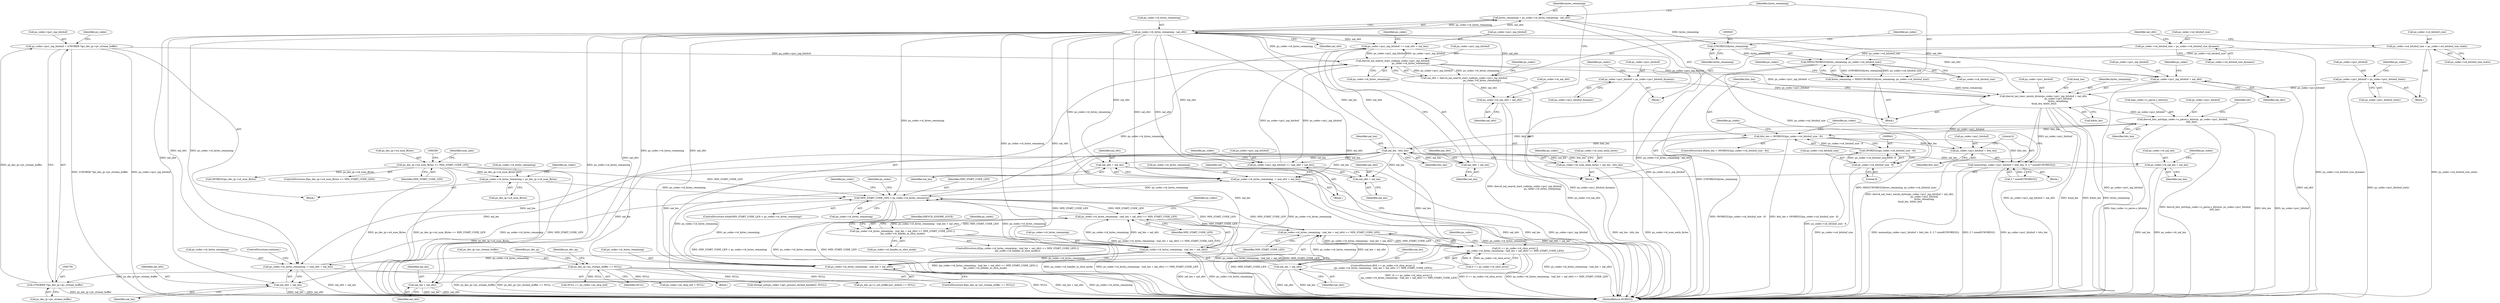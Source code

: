 digraph "0_Android_87fb7909c49e6a4510ba86ace1ffc83459c7e1b9@integer" {
"1000909" [label="(Call,bytes_remaining = ps_codec->i4_bytes_remaining - nal_ofst)"];
"1000911" [label="(Call,ps_codec->i4_bytes_remaining - nal_ofst)"];
"1000895" [label="(Call,ihevcd_nal_search_start_code(ps_codec->pu1_inp_bitsbuf,\n                                                ps_codec->i4_bytes_remaining))"];
"1000754" [label="(Call,ps_codec->pu1_inp_bitsbuf = (UWORD8 *)ps_dec_ip->pv_stream_buffer)"];
"1000758" [label="(Call,(UWORD8 *)ps_dec_ip->pv_stream_buffer)"];
"1000260" [label="(Call,ps_dec_ip->pv_stream_buffer == NULL)"];
"1001105" [label="(Call,ps_codec->pu1_inp_bitsbuf += (nal_ofst + nal_len))"];
"1000965" [label="(Call,nal_len - bits_len)"];
"1000940" [label="(Call,bits_len < (WORD32)(ps_codec->u4_bitsbuf_size - 8))"];
"1000973" [label="(Call,ihevcd_bits_init(&ps_codec->s_parse.s_bitstrm, ps_codec->pu1_bitsbuf,\n                         bits_len))"];
"1000925" [label="(Call,ihevcd_nal_remv_emuln_bytes(ps_codec->pu1_inp_bitsbuf + nal_ofst,\n                                        ps_codec->pu1_bitsbuf,\n                                        bytes_remaining,\n &nal_len, &bits_len))"];
"1000863" [label="(Call,ps_codec->pu1_bitsbuf = ps_codec->pu1_bitsbuf_dynamic)"];
"1000879" [label="(Call,ps_codec->pu1_bitsbuf = ps_codec->pu1_bitsbuf_static)"];
"1000916" [label="(Call,bytes_remaining = MIN((UWORD32)bytes_remaining, ps_codec->u4_bitsbuf_size))"];
"1000918" [label="(Call,MIN((UWORD32)bytes_remaining, ps_codec->u4_bitsbuf_size))"];
"1000919" [label="(Call,(UWORD32)bytes_remaining)"];
"1000909" [label="(Call,bytes_remaining = ps_codec->i4_bytes_remaining - nal_ofst)"];
"1000870" [label="(Call,ps_codec->u4_bitsbuf_size = ps_codec->u4_bitsbuf_size_dynamic)"];
"1000886" [label="(Call,ps_codec->u4_bitsbuf_size = ps_codec->u4_bitsbuf_size_static)"];
"1000942" [label="(Call,(WORD32)(ps_codec->u4_bitsbuf_size - 8))"];
"1000944" [label="(Call,ps_codec->u4_bitsbuf_size - 8)"];
"1001152" [label="(Call,ps_codec->pu1_inp_bitsbuf += (nal_ofst + nal_len))"];
"1000795" [label="(Call,MIN_START_CODE_LEN < ps_codec->i4_bytes_remaining)"];
"1000281" [label="(Call,ps_dec_ip->u4_num_Bytes <= MIN_START_CODE_LEN)"];
"1001142" [label="(Call,ps_codec->i4_bytes_remaining - (nal_len + nal_ofst) <= MIN_START_CODE_LEN)"];
"1001143" [label="(Call,ps_codec->i4_bytes_remaining - (nal_len + nal_ofst))"];
"1001010" [label="(Call,ps_codec->i4_bytes_remaining - (nal_len + nal_ofst))"];
"1001009" [label="(Call,ps_codec->i4_bytes_remaining - (nal_len + nal_ofst) <= MIN_START_CODE_LEN)"];
"1001112" [label="(Call,ps_codec->i4_bytes_remaining -= (nal_ofst + nal_len))"];
"1000747" [label="(Call,ps_codec->i4_bytes_remaining = ps_dec_ip->u4_num_Bytes)"];
"1001159" [label="(Call,ps_codec->i4_bytes_remaining -= (nal_ofst + nal_len))"];
"1000893" [label="(Call,nal_ofst = ihevcd_nal_search_start_code(ps_codec->pu1_inp_bitsbuf,\n                                                ps_codec->i4_bytes_remaining))"];
"1000950" [label="(Call,memset(ps_codec->pu1_bitsbuf + bits_len, 0, 2 * sizeof(UWORD32)))"];
"1000951" [label="(Call,ps_codec->pu1_bitsbuf + bits_len)"];
"1000961" [label="(Call,ps_codec->i4_num_emln_bytes = nal_len - bits_len)"];
"1000968" [label="(Call,ps_codec->i4_nal_len = nal_len)"];
"1000902" [label="(Call,ps_codec->i4_nal_ofst = nal_ofst)"];
"1000926" [label="(Call,ps_codec->pu1_inp_bitsbuf + nal_ofst)"];
"1001014" [label="(Call,nal_len + nal_ofst)"];
"1001109" [label="(Call,nal_ofst + nal_len)"];
"1001116" [label="(Call,nal_ofst + nal_len)"];
"1001136" [label="(Call,(0 == ps_codec->i4_slice_error) ||\n (ps_codec->i4_bytes_remaining - (nal_len + nal_ofst) <= MIN_START_CODE_LEN))"];
"1001147" [label="(Call,nal_len + nal_ofst)"];
"1001156" [label="(Call,nal_ofst + nal_len)"];
"1001163" [label="(Call,nal_ofst + nal_len)"];
"1001008" [label="(Call,(ps_codec->i4_bytes_remaining - (nal_len + nal_ofst) <= MIN_START_CODE_LEN) ||\n (ps_codec->i4_header_in_slice_mode))"];
"1000923" [label="(Identifier,ps_codec)"];
"1001142" [label="(Call,ps_codec->i4_bytes_remaining - (nal_len + nal_ofst) <= MIN_START_CODE_LEN)"];
"1000904" [label="(Identifier,ps_codec)"];
"1000264" [label="(Identifier,NULL)"];
"1000941" [label="(Identifier,bits_len)"];
"1000965" [label="(Call,nal_len - bits_len)"];
"1000325" [label="(Identifier,num_mbs)"];
"1001017" [label="(Identifier,MIN_START_CODE_LEN)"];
"1000756" [label="(Identifier,ps_codec)"];
"1000939" [label="(ControlStructure,if(bits_len < (WORD32)(ps_codec->u4_bitsbuf_size - 8)))"];
"1000972" [label="(Identifier,nal_len)"];
"1000895" [label="(Call,ihevcd_nal_search_start_code(ps_codec->pu1_inp_bitsbuf,\n                                                ps_codec->i4_bytes_remaining))"];
"1000970" [label="(Identifier,ps_codec)"];
"1000911" [label="(Call,ps_codec->i4_bytes_remaining - nal_ofst)"];
"1000758" [label="(Call,(UWORD8 *)ps_dec_ip->pv_stream_buffer)"];
"1000404" [label="(Call,ps_dec_ip->s_out_buffer.pu1_bufs[i] == NULL)"];
"1000934" [label="(Identifier,bytes_remaining)"];
"1000289" [label="(Call,(WORD32)ps_dec_ip->u4_num_Bytes)"];
"1001231" [label="(Identifier,ps_codec)"];
"1000907" [label="(Block,)"];
"1000916" [label="(Call,bytes_remaining = MIN((UWORD32)bytes_remaining, ps_codec->u4_bitsbuf_size))"];
"1000797" [label="(Call,ps_codec->i4_bytes_remaining)"];
"1000755" [label="(Call,ps_codec->pu1_inp_bitsbuf)"];
"1001011" [label="(Call,ps_codec->i4_bytes_remaining)"];
"1000931" [label="(Call,ps_codec->pu1_bitsbuf)"];
"1000906" [label="(Identifier,nal_ofst)"];
"1000285" [label="(Identifier,MIN_START_CODE_LEN)"];
"1001117" [label="(Identifier,nal_ofst)"];
"1000948" [label="(Literal,8)"];
"1000955" [label="(Identifier,bits_len)"];
"1001161" [label="(Identifier,ps_codec)"];
"1001087" [label="(Identifier,IHEVCD_IGNORE_SLICE)"];
"1000893" [label="(Call,nal_ofst = ihevcd_nal_search_start_code(ps_codec->pu1_inp_bitsbuf,\n                                                ps_codec->i4_bytes_remaining))"];
"1001109" [label="(Call,nal_ofst + nal_len)"];
"1000766" [label="(Identifier,ps_codec)"];
"1000966" [label="(Identifier,nal_len)"];
"1001105" [label="(Call,ps_codec->pu1_inp_bitsbuf += (nal_ofst + nal_len))"];
"1000883" [label="(Call,ps_codec->pu1_bitsbuf_static)"];
"1000912" [label="(Call,ps_codec->i4_bytes_remaining)"];
"1001136" [label="(Call,(0 == ps_codec->i4_slice_error) ||\n (ps_codec->i4_bytes_remaining - (nal_len + nal_ofst) <= MIN_START_CODE_LEN))"];
"1001010" [label="(Call,ps_codec->i4_bytes_remaining - (nal_len + nal_ofst))"];
"1001164" [label="(Identifier,nal_ofst)"];
"1000957" [label="(Call,2 * sizeof(UWORD32))"];
"1000796" [label="(Identifier,MIN_START_CODE_LEN)"];
"1000902" [label="(Call,ps_codec->i4_nal_ofst = nal_ofst)"];
"1000925" [label="(Call,ihevcd_nal_remv_emuln_bytes(ps_codec->pu1_inp_bitsbuf + nal_ofst,\n                                        ps_codec->pu1_bitsbuf,\n                                        bytes_remaining,\n &nal_len, &bits_len))"];
"1001149" [label="(Identifier,nal_ofst)"];
"1001019" [label="(Identifier,ps_codec)"];
"1000760" [label="(Call,ps_dec_ip->pv_stream_buffer)"];
"1001119" [label="(ControlStructure,continue;)"];
"1001137" [label="(Call,0 == ps_codec->i4_slice_error)"];
"1000983" [label="(Identifier,bits_len)"];
"1000794" [label="(ControlStructure,while(MIN_START_CODE_LEN < ps_codec->i4_bytes_remaining))"];
"1000864" [label="(Call,ps_codec->pu1_bitsbuf)"];
"1000748" [label="(Call,ps_codec->i4_bytes_remaining)"];
"1000973" [label="(Call,ihevcd_bits_init(&ps_codec->s_parse.s_bitstrm, ps_codec->pu1_bitsbuf,\n                         bits_len))"];
"1000879" [label="(Call,ps_codec->pu1_bitsbuf = ps_codec->pu1_bitsbuf_static)"];
"1001015" [label="(Identifier,nal_len)"];
"1001018" [label="(Call,ps_codec->i4_header_in_slice_mode)"];
"1000283" [label="(Identifier,ps_dec_ip)"];
"1000928" [label="(Identifier,ps_codec)"];
"1000952" [label="(Call,ps_codec->pu1_bitsbuf)"];
"1000949" [label="(Block,)"];
"1000867" [label="(Call,ps_codec->pu1_bitsbuf_dynamic)"];
"1001016" [label="(Identifier,nal_ofst)"];
"1000969" [label="(Call,ps_codec->i4_nal_len)"];
"1001148" [label="(Identifier,nal_len)"];
"1000280" [label="(ControlStructure,if(ps_dec_ip->u4_num_Bytes <= MIN_START_CODE_LEN))"];
"1000754" [label="(Call,ps_codec->pu1_inp_bitsbuf = (UWORD8 *)ps_dec_ip->pv_stream_buffer)"];
"1000961" [label="(Call,ps_codec->i4_num_emln_bytes = nal_len - bits_len)"];
"1000880" [label="(Call,ps_codec->pu1_bitsbuf)"];
"1001008" [label="(Call,(ps_codec->i4_bytes_remaining - (nal_len + nal_ofst) <= MIN_START_CODE_LEN) ||\n (ps_codec->i4_header_in_slice_mode))"];
"1001116" [label="(Call,nal_ofst + nal_len)"];
"1000963" [label="(Identifier,ps_codec)"];
"1000259" [label="(ControlStructure,if(ps_dec_ip->pv_stream_buffer == NULL))"];
"1000942" [label="(Call,(WORD32)(ps_codec->u4_bitsbuf_size - 8))"];
"1001165" [label="(Identifier,nal_len)"];
"1000890" [label="(Call,ps_codec->u4_bitsbuf_size_static)"];
"1000894" [label="(Identifier,nal_ofst)"];
"1001135" [label="(ControlStructure,if((0 == ps_codec->i4_slice_error) ||\n (ps_codec->i4_bytes_remaining - (nal_len + nal_ofst) <= MIN_START_CODE_LEN)))"];
"1000899" [label="(Call,ps_codec->i4_bytes_remaining)"];
"1001026" [label="(Identifier,ps_codec)"];
"1000682" [label="(Call,NULL == ps_codec->ps_disp_buf)"];
"1001157" [label="(Identifier,nal_ofst)"];
"1000962" [label="(Call,ps_codec->i4_num_emln_bytes)"];
"1001168" [label="(Identifier,ret)"];
"1000918" [label="(Call,MIN((UWORD32)bytes_remaining, ps_codec->u4_bitsbuf_size))"];
"1001143" [label="(Call,ps_codec->i4_bytes_remaining - (nal_len + nal_ofst))"];
"1000953" [label="(Identifier,ps_codec)"];
"1000795" [label="(Call,MIN_START_CODE_LEN < ps_codec->i4_bytes_remaining)"];
"1000985" [label="(Identifier,ret)"];
"1000282" [label="(Call,ps_dec_ip->u4_num_Bytes)"];
"1000968" [label="(Call,ps_codec->i4_nal_len = nal_len)"];
"1000944" [label="(Call,ps_codec->u4_bitsbuf_size - 8)"];
"1000967" [label="(Identifier,bits_len)"];
"1000751" [label="(Call,ps_dec_ip->u4_num_Bytes)"];
"1001111" [label="(Identifier,nal_len)"];
"1001114" [label="(Identifier,ps_codec)"];
"1000974" [label="(Call,&ps_codec->s_parse.s_bitstrm)"];
"1000935" [label="(Call,&nal_len)"];
"1000870" [label="(Call,ps_codec->u4_bitsbuf_size = ps_codec->u4_bitsbuf_size_dynamic)"];
"1000951" [label="(Call,ps_codec->pu1_bitsbuf + bits_len)"];
"1000281" [label="(Call,ps_dec_ip->u4_num_Bytes <= MIN_START_CODE_LEN)"];
"1001106" [label="(Call,ps_codec->pu1_inp_bitsbuf)"];
"1001009" [label="(Call,ps_codec->i4_bytes_remaining - (nal_len + nal_ofst) <= MIN_START_CODE_LEN)"];
"1001918" [label="(MethodReturn,WORD32)"];
"1001156" [label="(Call,nal_ofst + nal_len)"];
"1000888" [label="(Identifier,ps_codec)"];
"1001150" [label="(Identifier,MIN_START_CODE_LEN)"];
"1000260" [label="(Call,ps_dec_ip->pv_stream_buffer == NULL)"];
"1001113" [label="(Call,ps_codec->i4_bytes_remaining)"];
"1001158" [label="(Identifier,nal_len)"];
"1000930" [label="(Identifier,nal_ofst)"];
"1001014" [label="(Call,nal_len + nal_ofst)"];
"1000937" [label="(Call,&bits_len)"];
"1000956" [label="(Literal,0)"];
"1001110" [label="(Identifier,nal_ofst)"];
"1000977" [label="(Identifier,ps_codec)"];
"1001154" [label="(Identifier,ps_codec)"];
"1001089" [label="(Block,)"];
"1000862" [label="(Block,)"];
"1000145" [label="(Block,)"];
"1000886" [label="(Call,ps_codec->u4_bitsbuf_size = ps_codec->u4_bitsbuf_size_static)"];
"1000872" [label="(Identifier,ps_codec)"];
"1001163" [label="(Call,nal_ofst + nal_len)"];
"1000926" [label="(Call,ps_codec->pu1_inp_bitsbuf + nal_ofst)"];
"1000945" [label="(Call,ps_codec->u4_bitsbuf_size)"];
"1000871" [label="(Call,ps_codec->u4_bitsbuf_size)"];
"1001112" [label="(Call,ps_codec->i4_bytes_remaining -= (nal_ofst + nal_len))"];
"1000878" [label="(Block,)"];
"1000915" [label="(Identifier,nal_ofst)"];
"1000863" [label="(Call,ps_codec->pu1_bitsbuf = ps_codec->pu1_bitsbuf_dynamic)"];
"1000268" [label="(Identifier,ps_dec_op)"];
"1001007" [label="(ControlStructure,if((ps_codec->i4_bytes_remaining - (nal_len + nal_ofst) <= MIN_START_CODE_LEN) ||\n (ps_codec->i4_header_in_slice_mode)))"];
"1000874" [label="(Call,ps_codec->u4_bitsbuf_size_dynamic)"];
"1000919" [label="(Call,(UWORD32)bytes_remaining)"];
"1000921" [label="(Identifier,bytes_remaining)"];
"1000910" [label="(Identifier,bytes_remaining)"];
"1000800" [label="(Block,)"];
"1001159" [label="(Call,ps_codec->i4_bytes_remaining -= (nal_ofst + nal_len))"];
"1000940" [label="(Call,bits_len < (WORD32)(ps_codec->u4_bitsbuf_size - 8))"];
"1000780" [label="(Call,ps_codec->ps_disp_buf = NULL)"];
"1000887" [label="(Call,ps_codec->u4_bitsbuf_size)"];
"1001153" [label="(Call,ps_codec->pu1_inp_bitsbuf)"];
"1000980" [label="(Call,ps_codec->pu1_bitsbuf)"];
"1001144" [label="(Call,ps_codec->i4_bytes_remaining)"];
"1000917" [label="(Identifier,bytes_remaining)"];
"1000747" [label="(Call,ps_codec->i4_bytes_remaining = ps_dec_ip->u4_num_Bytes)"];
"1000806" [label="(Identifier,ps_codec)"];
"1001118" [label="(Identifier,nal_len)"];
"1001160" [label="(Call,ps_codec->i4_bytes_remaining)"];
"1001151" [label="(Block,)"];
"1000922" [label="(Call,ps_codec->u4_bitsbuf_size)"];
"1000932" [label="(Identifier,ps_codec)"];
"1000909" [label="(Call,bytes_remaining = ps_codec->i4_bytes_remaining - nal_ofst)"];
"1001147" [label="(Call,nal_len + nal_ofst)"];
"1000927" [label="(Call,ps_codec->pu1_inp_bitsbuf)"];
"1001152" [label="(Call,ps_codec->pu1_inp_bitsbuf += (nal_ofst + nal_len))"];
"1000903" [label="(Call,ps_codec->i4_nal_ofst)"];
"1000261" [label="(Call,ps_dec_ip->pv_stream_buffer)"];
"1000950" [label="(Call,memset(ps_codec->pu1_bitsbuf + bits_len, 0, 2 * sizeof(UWORD32)))"];
"1000896" [label="(Call,ps_codec->pu1_inp_bitsbuf)"];
"1001799" [label="(Call,ithread_join(ps_codec->apv_process_thread_handle[i], NULL))"];
"1000909" -> "1000907"  [label="AST: "];
"1000909" -> "1000911"  [label="CFG: "];
"1000910" -> "1000909"  [label="AST: "];
"1000911" -> "1000909"  [label="AST: "];
"1000917" -> "1000909"  [label="CFG: "];
"1000909" -> "1001918"  [label="DDG: ps_codec->i4_bytes_remaining - nal_ofst"];
"1000911" -> "1000909"  [label="DDG: ps_codec->i4_bytes_remaining"];
"1000911" -> "1000909"  [label="DDG: nal_ofst"];
"1000909" -> "1000919"  [label="DDG: bytes_remaining"];
"1000911" -> "1000915"  [label="CFG: "];
"1000912" -> "1000911"  [label="AST: "];
"1000915" -> "1000911"  [label="AST: "];
"1000911" -> "1001918"  [label="DDG: ps_codec->i4_bytes_remaining"];
"1000911" -> "1000795"  [label="DDG: ps_codec->i4_bytes_remaining"];
"1000895" -> "1000911"  [label="DDG: ps_codec->i4_bytes_remaining"];
"1000893" -> "1000911"  [label="DDG: nal_ofst"];
"1000911" -> "1000925"  [label="DDG: nal_ofst"];
"1000911" -> "1000926"  [label="DDG: nal_ofst"];
"1000911" -> "1001010"  [label="DDG: ps_codec->i4_bytes_remaining"];
"1000911" -> "1001010"  [label="DDG: nal_ofst"];
"1000911" -> "1001014"  [label="DDG: nal_ofst"];
"1000911" -> "1001105"  [label="DDG: nal_ofst"];
"1000911" -> "1001109"  [label="DDG: nal_ofst"];
"1000911" -> "1001112"  [label="DDG: nal_ofst"];
"1000911" -> "1001112"  [label="DDG: ps_codec->i4_bytes_remaining"];
"1000911" -> "1001116"  [label="DDG: nal_ofst"];
"1000911" -> "1001143"  [label="DDG: ps_codec->i4_bytes_remaining"];
"1000911" -> "1001143"  [label="DDG: nal_ofst"];
"1000911" -> "1001147"  [label="DDG: nal_ofst"];
"1000911" -> "1001152"  [label="DDG: nal_ofst"];
"1000911" -> "1001156"  [label="DDG: nal_ofst"];
"1000911" -> "1001159"  [label="DDG: nal_ofst"];
"1000911" -> "1001159"  [label="DDG: ps_codec->i4_bytes_remaining"];
"1000911" -> "1001163"  [label="DDG: nal_ofst"];
"1000895" -> "1000893"  [label="AST: "];
"1000895" -> "1000899"  [label="CFG: "];
"1000896" -> "1000895"  [label="AST: "];
"1000899" -> "1000895"  [label="AST: "];
"1000893" -> "1000895"  [label="CFG: "];
"1000895" -> "1000893"  [label="DDG: ps_codec->pu1_inp_bitsbuf"];
"1000895" -> "1000893"  [label="DDG: ps_codec->i4_bytes_remaining"];
"1000754" -> "1000895"  [label="DDG: ps_codec->pu1_inp_bitsbuf"];
"1001105" -> "1000895"  [label="DDG: ps_codec->pu1_inp_bitsbuf"];
"1001152" -> "1000895"  [label="DDG: ps_codec->pu1_inp_bitsbuf"];
"1000795" -> "1000895"  [label="DDG: ps_codec->i4_bytes_remaining"];
"1000895" -> "1000925"  [label="DDG: ps_codec->pu1_inp_bitsbuf"];
"1000895" -> "1000926"  [label="DDG: ps_codec->pu1_inp_bitsbuf"];
"1000895" -> "1001105"  [label="DDG: ps_codec->pu1_inp_bitsbuf"];
"1000895" -> "1001152"  [label="DDG: ps_codec->pu1_inp_bitsbuf"];
"1000754" -> "1000145"  [label="AST: "];
"1000754" -> "1000758"  [label="CFG: "];
"1000755" -> "1000754"  [label="AST: "];
"1000758" -> "1000754"  [label="AST: "];
"1000766" -> "1000754"  [label="CFG: "];
"1000754" -> "1001918"  [label="DDG: (UWORD8 *)ps_dec_ip->pv_stream_buffer"];
"1000754" -> "1001918"  [label="DDG: ps_codec->pu1_inp_bitsbuf"];
"1000758" -> "1000754"  [label="DDG: ps_dec_ip->pv_stream_buffer"];
"1000758" -> "1000760"  [label="CFG: "];
"1000759" -> "1000758"  [label="AST: "];
"1000760" -> "1000758"  [label="AST: "];
"1000758" -> "1001918"  [label="DDG: ps_dec_ip->pv_stream_buffer"];
"1000260" -> "1000758"  [label="DDG: ps_dec_ip->pv_stream_buffer"];
"1000260" -> "1000259"  [label="AST: "];
"1000260" -> "1000264"  [label="CFG: "];
"1000261" -> "1000260"  [label="AST: "];
"1000264" -> "1000260"  [label="AST: "];
"1000268" -> "1000260"  [label="CFG: "];
"1000283" -> "1000260"  [label="CFG: "];
"1000260" -> "1001918"  [label="DDG: ps_dec_ip->pv_stream_buffer == NULL"];
"1000260" -> "1001918"  [label="DDG: NULL"];
"1000260" -> "1001918"  [label="DDG: ps_dec_ip->pv_stream_buffer"];
"1000260" -> "1000404"  [label="DDG: NULL"];
"1000260" -> "1000682"  [label="DDG: NULL"];
"1000260" -> "1000780"  [label="DDG: NULL"];
"1000260" -> "1001799"  [label="DDG: NULL"];
"1001105" -> "1001089"  [label="AST: "];
"1001105" -> "1001109"  [label="CFG: "];
"1001106" -> "1001105"  [label="AST: "];
"1001109" -> "1001105"  [label="AST: "];
"1001114" -> "1001105"  [label="CFG: "];
"1001105" -> "1001918"  [label="DDG: ps_codec->pu1_inp_bitsbuf"];
"1000965" -> "1001105"  [label="DDG: nal_len"];
"1000965" -> "1000961"  [label="AST: "];
"1000965" -> "1000967"  [label="CFG: "];
"1000966" -> "1000965"  [label="AST: "];
"1000967" -> "1000965"  [label="AST: "];
"1000961" -> "1000965"  [label="CFG: "];
"1000965" -> "1000961"  [label="DDG: nal_len"];
"1000965" -> "1000961"  [label="DDG: bits_len"];
"1000940" -> "1000965"  [label="DDG: bits_len"];
"1000965" -> "1000968"  [label="DDG: nal_len"];
"1000965" -> "1000973"  [label="DDG: bits_len"];
"1000965" -> "1001010"  [label="DDG: nal_len"];
"1000965" -> "1001014"  [label="DDG: nal_len"];
"1000965" -> "1001109"  [label="DDG: nal_len"];
"1000965" -> "1001112"  [label="DDG: nal_len"];
"1000965" -> "1001116"  [label="DDG: nal_len"];
"1000965" -> "1001143"  [label="DDG: nal_len"];
"1000965" -> "1001147"  [label="DDG: nal_len"];
"1000965" -> "1001152"  [label="DDG: nal_len"];
"1000965" -> "1001156"  [label="DDG: nal_len"];
"1000965" -> "1001159"  [label="DDG: nal_len"];
"1000965" -> "1001163"  [label="DDG: nal_len"];
"1000940" -> "1000939"  [label="AST: "];
"1000940" -> "1000942"  [label="CFG: "];
"1000941" -> "1000940"  [label="AST: "];
"1000942" -> "1000940"  [label="AST: "];
"1000953" -> "1000940"  [label="CFG: "];
"1000963" -> "1000940"  [label="CFG: "];
"1000940" -> "1001918"  [label="DDG: (WORD32)(ps_codec->u4_bitsbuf_size - 8)"];
"1000940" -> "1001918"  [label="DDG: bits_len < (WORD32)(ps_codec->u4_bitsbuf_size - 8)"];
"1000973" -> "1000940"  [label="DDG: bits_len"];
"1000942" -> "1000940"  [label="DDG: ps_codec->u4_bitsbuf_size - 8"];
"1000940" -> "1000950"  [label="DDG: bits_len"];
"1000940" -> "1000951"  [label="DDG: bits_len"];
"1000973" -> "1000800"  [label="AST: "];
"1000973" -> "1000983"  [label="CFG: "];
"1000974" -> "1000973"  [label="AST: "];
"1000980" -> "1000973"  [label="AST: "];
"1000983" -> "1000973"  [label="AST: "];
"1000985" -> "1000973"  [label="CFG: "];
"1000973" -> "1001918"  [label="DDG: &ps_codec->s_parse.s_bitstrm"];
"1000973" -> "1001918"  [label="DDG: ihevcd_bits_init(&ps_codec->s_parse.s_bitstrm, ps_codec->pu1_bitsbuf,\n                         bits_len)"];
"1000973" -> "1001918"  [label="DDG: bits_len"];
"1000973" -> "1001918"  [label="DDG: ps_codec->pu1_bitsbuf"];
"1000925" -> "1000973"  [label="DDG: ps_codec->pu1_bitsbuf"];
"1000925" -> "1000907"  [label="AST: "];
"1000925" -> "1000937"  [label="CFG: "];
"1000926" -> "1000925"  [label="AST: "];
"1000931" -> "1000925"  [label="AST: "];
"1000934" -> "1000925"  [label="AST: "];
"1000935" -> "1000925"  [label="AST: "];
"1000937" -> "1000925"  [label="AST: "];
"1000941" -> "1000925"  [label="CFG: "];
"1000925" -> "1001918"  [label="DDG: ps_codec->pu1_inp_bitsbuf + nal_ofst"];
"1000925" -> "1001918"  [label="DDG: &nal_len"];
"1000925" -> "1001918"  [label="DDG: &bits_len"];
"1000925" -> "1001918"  [label="DDG: bytes_remaining"];
"1000925" -> "1001918"  [label="DDG: ihevcd_nal_remv_emuln_bytes(ps_codec->pu1_inp_bitsbuf + nal_ofst,\n                                        ps_codec->pu1_bitsbuf,\n                                        bytes_remaining,\n &nal_len, &bits_len)"];
"1000863" -> "1000925"  [label="DDG: ps_codec->pu1_bitsbuf"];
"1000879" -> "1000925"  [label="DDG: ps_codec->pu1_bitsbuf"];
"1000916" -> "1000925"  [label="DDG: bytes_remaining"];
"1000925" -> "1000950"  [label="DDG: ps_codec->pu1_bitsbuf"];
"1000925" -> "1000951"  [label="DDG: ps_codec->pu1_bitsbuf"];
"1000863" -> "1000862"  [label="AST: "];
"1000863" -> "1000867"  [label="CFG: "];
"1000864" -> "1000863"  [label="AST: "];
"1000867" -> "1000863"  [label="AST: "];
"1000872" -> "1000863"  [label="CFG: "];
"1000863" -> "1001918"  [label="DDG: ps_codec->pu1_bitsbuf_dynamic"];
"1000879" -> "1000878"  [label="AST: "];
"1000879" -> "1000883"  [label="CFG: "];
"1000880" -> "1000879"  [label="AST: "];
"1000883" -> "1000879"  [label="AST: "];
"1000888" -> "1000879"  [label="CFG: "];
"1000879" -> "1001918"  [label="DDG: ps_codec->pu1_bitsbuf_static"];
"1000916" -> "1000907"  [label="AST: "];
"1000916" -> "1000918"  [label="CFG: "];
"1000917" -> "1000916"  [label="AST: "];
"1000918" -> "1000916"  [label="AST: "];
"1000928" -> "1000916"  [label="CFG: "];
"1000916" -> "1001918"  [label="DDG: MIN((UWORD32)bytes_remaining, ps_codec->u4_bitsbuf_size)"];
"1000918" -> "1000916"  [label="DDG: (UWORD32)bytes_remaining"];
"1000918" -> "1000916"  [label="DDG: ps_codec->u4_bitsbuf_size"];
"1000918" -> "1000922"  [label="CFG: "];
"1000919" -> "1000918"  [label="AST: "];
"1000922" -> "1000918"  [label="AST: "];
"1000918" -> "1001918"  [label="DDG: (UWORD32)bytes_remaining"];
"1000919" -> "1000918"  [label="DDG: bytes_remaining"];
"1000870" -> "1000918"  [label="DDG: ps_codec->u4_bitsbuf_size"];
"1000886" -> "1000918"  [label="DDG: ps_codec->u4_bitsbuf_size"];
"1000918" -> "1000944"  [label="DDG: ps_codec->u4_bitsbuf_size"];
"1000919" -> "1000921"  [label="CFG: "];
"1000920" -> "1000919"  [label="AST: "];
"1000921" -> "1000919"  [label="AST: "];
"1000923" -> "1000919"  [label="CFG: "];
"1000870" -> "1000862"  [label="AST: "];
"1000870" -> "1000874"  [label="CFG: "];
"1000871" -> "1000870"  [label="AST: "];
"1000874" -> "1000870"  [label="AST: "];
"1000894" -> "1000870"  [label="CFG: "];
"1000870" -> "1001918"  [label="DDG: ps_codec->u4_bitsbuf_size_dynamic"];
"1000886" -> "1000878"  [label="AST: "];
"1000886" -> "1000890"  [label="CFG: "];
"1000887" -> "1000886"  [label="AST: "];
"1000890" -> "1000886"  [label="AST: "];
"1000894" -> "1000886"  [label="CFG: "];
"1000886" -> "1001918"  [label="DDG: ps_codec->u4_bitsbuf_size_static"];
"1000942" -> "1000944"  [label="CFG: "];
"1000943" -> "1000942"  [label="AST: "];
"1000944" -> "1000942"  [label="AST: "];
"1000942" -> "1001918"  [label="DDG: ps_codec->u4_bitsbuf_size - 8"];
"1000944" -> "1000942"  [label="DDG: ps_codec->u4_bitsbuf_size"];
"1000944" -> "1000942"  [label="DDG: 8"];
"1000944" -> "1000948"  [label="CFG: "];
"1000945" -> "1000944"  [label="AST: "];
"1000948" -> "1000944"  [label="AST: "];
"1000944" -> "1001918"  [label="DDG: ps_codec->u4_bitsbuf_size"];
"1001152" -> "1001151"  [label="AST: "];
"1001152" -> "1001156"  [label="CFG: "];
"1001153" -> "1001152"  [label="AST: "];
"1001156" -> "1001152"  [label="AST: "];
"1001161" -> "1001152"  [label="CFG: "];
"1001152" -> "1001918"  [label="DDG: ps_codec->pu1_inp_bitsbuf"];
"1000795" -> "1000794"  [label="AST: "];
"1000795" -> "1000797"  [label="CFG: "];
"1000796" -> "1000795"  [label="AST: "];
"1000797" -> "1000795"  [label="AST: "];
"1000806" -> "1000795"  [label="CFG: "];
"1001231" -> "1000795"  [label="CFG: "];
"1000795" -> "1001918"  [label="DDG: MIN_START_CODE_LEN"];
"1000795" -> "1001918"  [label="DDG: MIN_START_CODE_LEN < ps_codec->i4_bytes_remaining"];
"1000795" -> "1001918"  [label="DDG: ps_codec->i4_bytes_remaining"];
"1000281" -> "1000795"  [label="DDG: MIN_START_CODE_LEN"];
"1001142" -> "1000795"  [label="DDG: MIN_START_CODE_LEN"];
"1001009" -> "1000795"  [label="DDG: MIN_START_CODE_LEN"];
"1001112" -> "1000795"  [label="DDG: ps_codec->i4_bytes_remaining"];
"1000747" -> "1000795"  [label="DDG: ps_codec->i4_bytes_remaining"];
"1001159" -> "1000795"  [label="DDG: ps_codec->i4_bytes_remaining"];
"1001010" -> "1000795"  [label="DDG: ps_codec->i4_bytes_remaining"];
"1001143" -> "1000795"  [label="DDG: ps_codec->i4_bytes_remaining"];
"1000795" -> "1001009"  [label="DDG: MIN_START_CODE_LEN"];
"1000795" -> "1001142"  [label="DDG: MIN_START_CODE_LEN"];
"1000281" -> "1000280"  [label="AST: "];
"1000281" -> "1000285"  [label="CFG: "];
"1000282" -> "1000281"  [label="AST: "];
"1000285" -> "1000281"  [label="AST: "];
"1000290" -> "1000281"  [label="CFG: "];
"1000325" -> "1000281"  [label="CFG: "];
"1000281" -> "1001918"  [label="DDG: MIN_START_CODE_LEN"];
"1000281" -> "1001918"  [label="DDG: ps_dec_ip->u4_num_Bytes"];
"1000281" -> "1001918"  [label="DDG: ps_dec_ip->u4_num_Bytes <= MIN_START_CODE_LEN"];
"1000281" -> "1000289"  [label="DDG: ps_dec_ip->u4_num_Bytes"];
"1000281" -> "1000747"  [label="DDG: ps_dec_ip->u4_num_Bytes"];
"1001142" -> "1001136"  [label="AST: "];
"1001142" -> "1001150"  [label="CFG: "];
"1001143" -> "1001142"  [label="AST: "];
"1001150" -> "1001142"  [label="AST: "];
"1001136" -> "1001142"  [label="CFG: "];
"1001142" -> "1001918"  [label="DDG: MIN_START_CODE_LEN"];
"1001142" -> "1001918"  [label="DDG: ps_codec->i4_bytes_remaining - (nal_len + nal_ofst)"];
"1001142" -> "1001136"  [label="DDG: ps_codec->i4_bytes_remaining - (nal_len + nal_ofst)"];
"1001142" -> "1001136"  [label="DDG: MIN_START_CODE_LEN"];
"1001143" -> "1001142"  [label="DDG: ps_codec->i4_bytes_remaining"];
"1001143" -> "1001142"  [label="DDG: nal_len + nal_ofst"];
"1001009" -> "1001142"  [label="DDG: MIN_START_CODE_LEN"];
"1001143" -> "1001147"  [label="CFG: "];
"1001144" -> "1001143"  [label="AST: "];
"1001147" -> "1001143"  [label="AST: "];
"1001150" -> "1001143"  [label="CFG: "];
"1001143" -> "1001918"  [label="DDG: nal_len + nal_ofst"];
"1001143" -> "1001918"  [label="DDG: ps_codec->i4_bytes_remaining"];
"1001010" -> "1001143"  [label="DDG: ps_codec->i4_bytes_remaining"];
"1001143" -> "1001159"  [label="DDG: ps_codec->i4_bytes_remaining"];
"1001010" -> "1001009"  [label="AST: "];
"1001010" -> "1001014"  [label="CFG: "];
"1001011" -> "1001010"  [label="AST: "];
"1001014" -> "1001010"  [label="AST: "];
"1001017" -> "1001010"  [label="CFG: "];
"1001010" -> "1001918"  [label="DDG: nal_len + nal_ofst"];
"1001010" -> "1001918"  [label="DDG: ps_codec->i4_bytes_remaining"];
"1001010" -> "1001009"  [label="DDG: ps_codec->i4_bytes_remaining"];
"1001010" -> "1001009"  [label="DDG: nal_len + nal_ofst"];
"1001010" -> "1001112"  [label="DDG: ps_codec->i4_bytes_remaining"];
"1001010" -> "1001159"  [label="DDG: ps_codec->i4_bytes_remaining"];
"1001009" -> "1001008"  [label="AST: "];
"1001009" -> "1001017"  [label="CFG: "];
"1001017" -> "1001009"  [label="AST: "];
"1001019" -> "1001009"  [label="CFG: "];
"1001008" -> "1001009"  [label="CFG: "];
"1001009" -> "1001918"  [label="DDG: ps_codec->i4_bytes_remaining - (nal_len + nal_ofst)"];
"1001009" -> "1001918"  [label="DDG: MIN_START_CODE_LEN"];
"1001009" -> "1001008"  [label="DDG: ps_codec->i4_bytes_remaining - (nal_len + nal_ofst)"];
"1001009" -> "1001008"  [label="DDG: MIN_START_CODE_LEN"];
"1001112" -> "1001089"  [label="AST: "];
"1001112" -> "1001116"  [label="CFG: "];
"1001113" -> "1001112"  [label="AST: "];
"1001116" -> "1001112"  [label="AST: "];
"1001119" -> "1001112"  [label="CFG: "];
"1001112" -> "1001918"  [label="DDG: nal_ofst + nal_len"];
"1000747" -> "1000145"  [label="AST: "];
"1000747" -> "1000751"  [label="CFG: "];
"1000748" -> "1000747"  [label="AST: "];
"1000751" -> "1000747"  [label="AST: "];
"1000756" -> "1000747"  [label="CFG: "];
"1000747" -> "1001918"  [label="DDG: ps_dec_ip->u4_num_Bytes"];
"1001159" -> "1001151"  [label="AST: "];
"1001159" -> "1001163"  [label="CFG: "];
"1001160" -> "1001159"  [label="AST: "];
"1001163" -> "1001159"  [label="AST: "];
"1001168" -> "1001159"  [label="CFG: "];
"1001159" -> "1001918"  [label="DDG: nal_ofst + nal_len"];
"1001159" -> "1001918"  [label="DDG: ps_codec->i4_bytes_remaining"];
"1000893" -> "1000800"  [label="AST: "];
"1000894" -> "1000893"  [label="AST: "];
"1000904" -> "1000893"  [label="CFG: "];
"1000893" -> "1001918"  [label="DDG: ihevcd_nal_search_start_code(ps_codec->pu1_inp_bitsbuf,\n                                                ps_codec->i4_bytes_remaining)"];
"1000893" -> "1000902"  [label="DDG: nal_ofst"];
"1000950" -> "1000949"  [label="AST: "];
"1000950" -> "1000957"  [label="CFG: "];
"1000951" -> "1000950"  [label="AST: "];
"1000956" -> "1000950"  [label="AST: "];
"1000957" -> "1000950"  [label="AST: "];
"1000963" -> "1000950"  [label="CFG: "];
"1000950" -> "1001918"  [label="DDG: memset(ps_codec->pu1_bitsbuf + bits_len, 0, 2 * sizeof(UWORD32))"];
"1000950" -> "1001918"  [label="DDG: 2 * sizeof(UWORD32)"];
"1000950" -> "1001918"  [label="DDG: ps_codec->pu1_bitsbuf + bits_len"];
"1000957" -> "1000950"  [label="DDG: 2"];
"1000951" -> "1000955"  [label="CFG: "];
"1000952" -> "1000951"  [label="AST: "];
"1000955" -> "1000951"  [label="AST: "];
"1000956" -> "1000951"  [label="CFG: "];
"1000961" -> "1000800"  [label="AST: "];
"1000962" -> "1000961"  [label="AST: "];
"1000970" -> "1000961"  [label="CFG: "];
"1000961" -> "1001918"  [label="DDG: nal_len - bits_len"];
"1000961" -> "1001918"  [label="DDG: ps_codec->i4_num_emln_bytes"];
"1000968" -> "1000800"  [label="AST: "];
"1000968" -> "1000972"  [label="CFG: "];
"1000969" -> "1000968"  [label="AST: "];
"1000972" -> "1000968"  [label="AST: "];
"1000977" -> "1000968"  [label="CFG: "];
"1000968" -> "1001918"  [label="DDG: nal_len"];
"1000968" -> "1001918"  [label="DDG: ps_codec->i4_nal_len"];
"1000902" -> "1000800"  [label="AST: "];
"1000902" -> "1000906"  [label="CFG: "];
"1000903" -> "1000902"  [label="AST: "];
"1000906" -> "1000902"  [label="AST: "];
"1000910" -> "1000902"  [label="CFG: "];
"1000902" -> "1001918"  [label="DDG: ps_codec->i4_nal_ofst"];
"1000926" -> "1000930"  [label="CFG: "];
"1000927" -> "1000926"  [label="AST: "];
"1000930" -> "1000926"  [label="AST: "];
"1000932" -> "1000926"  [label="CFG: "];
"1000926" -> "1001918"  [label="DDG: ps_codec->pu1_inp_bitsbuf"];
"1000926" -> "1001918"  [label="DDG: nal_ofst"];
"1001014" -> "1001016"  [label="CFG: "];
"1001015" -> "1001014"  [label="AST: "];
"1001016" -> "1001014"  [label="AST: "];
"1001014" -> "1001918"  [label="DDG: nal_len"];
"1001014" -> "1001918"  [label="DDG: nal_ofst"];
"1001109" -> "1001111"  [label="CFG: "];
"1001110" -> "1001109"  [label="AST: "];
"1001111" -> "1001109"  [label="AST: "];
"1001116" -> "1001118"  [label="CFG: "];
"1001117" -> "1001116"  [label="AST: "];
"1001118" -> "1001116"  [label="AST: "];
"1001116" -> "1001918"  [label="DDG: nal_len"];
"1001116" -> "1001918"  [label="DDG: nal_ofst"];
"1001136" -> "1001135"  [label="AST: "];
"1001136" -> "1001137"  [label="CFG: "];
"1001137" -> "1001136"  [label="AST: "];
"1001154" -> "1001136"  [label="CFG: "];
"1001168" -> "1001136"  [label="CFG: "];
"1001136" -> "1001918"  [label="DDG: 0 == ps_codec->i4_slice_error"];
"1001136" -> "1001918"  [label="DDG: ps_codec->i4_bytes_remaining - (nal_len + nal_ofst) <= MIN_START_CODE_LEN"];
"1001136" -> "1001918"  [label="DDG: (0 == ps_codec->i4_slice_error) ||\n (ps_codec->i4_bytes_remaining - (nal_len + nal_ofst) <= MIN_START_CODE_LEN)"];
"1001137" -> "1001136"  [label="DDG: 0"];
"1001137" -> "1001136"  [label="DDG: ps_codec->i4_slice_error"];
"1001008" -> "1001136"  [label="DDG: ps_codec->i4_bytes_remaining - (nal_len + nal_ofst) <= MIN_START_CODE_LEN"];
"1001147" -> "1001149"  [label="CFG: "];
"1001148" -> "1001147"  [label="AST: "];
"1001149" -> "1001147"  [label="AST: "];
"1001147" -> "1001918"  [label="DDG: nal_len"];
"1001147" -> "1001918"  [label="DDG: nal_ofst"];
"1001156" -> "1001158"  [label="CFG: "];
"1001157" -> "1001156"  [label="AST: "];
"1001158" -> "1001156"  [label="AST: "];
"1001163" -> "1001165"  [label="CFG: "];
"1001164" -> "1001163"  [label="AST: "];
"1001165" -> "1001163"  [label="AST: "];
"1001163" -> "1001918"  [label="DDG: nal_len"];
"1001163" -> "1001918"  [label="DDG: nal_ofst"];
"1001008" -> "1001007"  [label="AST: "];
"1001008" -> "1001018"  [label="CFG: "];
"1001018" -> "1001008"  [label="AST: "];
"1001026" -> "1001008"  [label="CFG: "];
"1001087" -> "1001008"  [label="CFG: "];
"1001008" -> "1001918"  [label="DDG: (ps_codec->i4_bytes_remaining - (nal_len + nal_ofst) <= MIN_START_CODE_LEN) ||\n (ps_codec->i4_header_in_slice_mode)"];
"1001008" -> "1001918"  [label="DDG: ps_codec->i4_header_in_slice_mode"];
"1001008" -> "1001918"  [label="DDG: ps_codec->i4_bytes_remaining - (nal_len + nal_ofst) <= MIN_START_CODE_LEN"];
}
